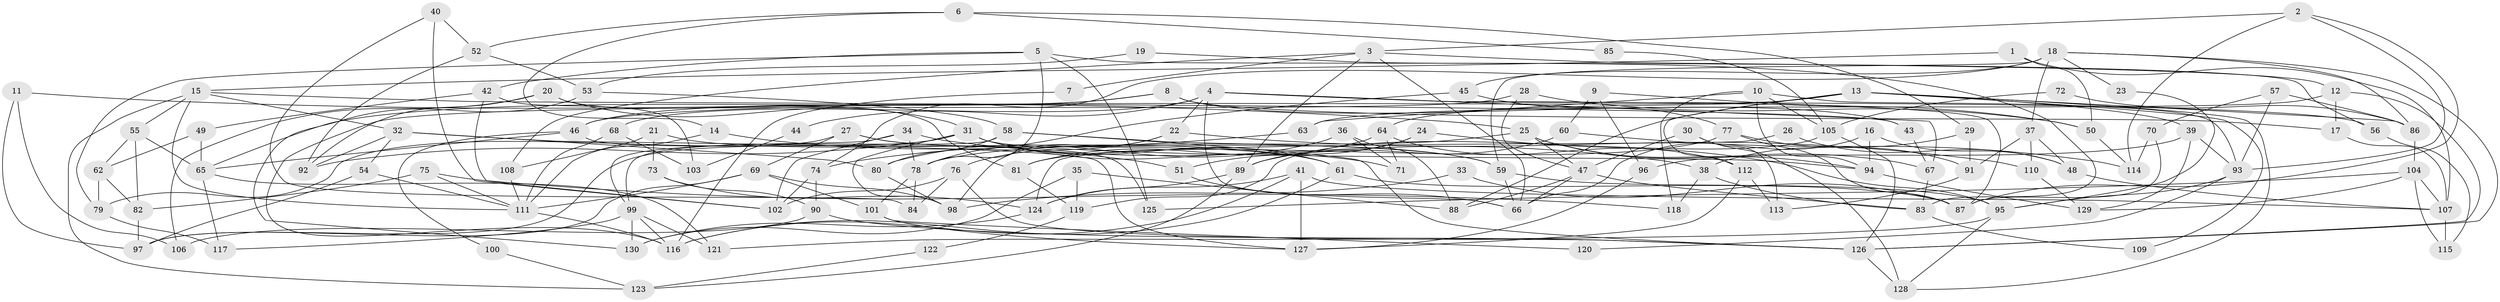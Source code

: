 // coarse degree distribution, {7: 0.019230769230769232, 4: 0.19230769230769232, 3: 0.19230769230769232, 6: 0.09615384615384616, 5: 0.23076923076923078, 2: 0.09615384615384616, 11: 0.019230769230769232, 10: 0.057692307692307696, 9: 0.057692307692307696, 15: 0.019230769230769232, 8: 0.019230769230769232}
// Generated by graph-tools (version 1.1) at 2025/53/03/04/25 21:53:21]
// undirected, 130 vertices, 260 edges
graph export_dot {
graph [start="1"]
  node [color=gray90,style=filled];
  1;
  2;
  3;
  4;
  5;
  6;
  7;
  8;
  9;
  10;
  11;
  12;
  13;
  14;
  15;
  16;
  17;
  18;
  19;
  20;
  21;
  22;
  23;
  24;
  25;
  26;
  27;
  28;
  29;
  30;
  31;
  32;
  33;
  34;
  35;
  36;
  37;
  38;
  39;
  40;
  41;
  42;
  43;
  44;
  45;
  46;
  47;
  48;
  49;
  50;
  51;
  52;
  53;
  54;
  55;
  56;
  57;
  58;
  59;
  60;
  61;
  62;
  63;
  64;
  65;
  66;
  67;
  68;
  69;
  70;
  71;
  72;
  73;
  74;
  75;
  76;
  77;
  78;
  79;
  80;
  81;
  82;
  83;
  84;
  85;
  86;
  87;
  88;
  89;
  90;
  91;
  92;
  93;
  94;
  95;
  96;
  97;
  98;
  99;
  100;
  101;
  102;
  103;
  104;
  105;
  106;
  107;
  108;
  109;
  110;
  111;
  112;
  113;
  114;
  115;
  116;
  117;
  118;
  119;
  120;
  121;
  122;
  123;
  124;
  125;
  126;
  127;
  128;
  129;
  130;
  1 -- 15;
  1 -- 107;
  1 -- 50;
  2 -- 114;
  2 -- 93;
  2 -- 3;
  2 -- 87;
  3 -- 66;
  3 -- 7;
  3 -- 12;
  3 -- 89;
  3 -- 108;
  4 -- 87;
  4 -- 22;
  4 -- 44;
  4 -- 56;
  4 -- 66;
  4 -- 67;
  4 -- 68;
  5 -- 42;
  5 -- 78;
  5 -- 56;
  5 -- 79;
  5 -- 125;
  6 -- 14;
  6 -- 52;
  6 -- 29;
  6 -- 85;
  7 -- 116;
  8 -- 46;
  8 -- 43;
  8 -- 17;
  8 -- 65;
  9 -- 50;
  9 -- 96;
  9 -- 60;
  10 -- 94;
  10 -- 93;
  10 -- 63;
  10 -- 105;
  10 -- 118;
  11 -- 97;
  11 -- 25;
  11 -- 106;
  12 -- 126;
  12 -- 17;
  12 -- 63;
  13 -- 128;
  13 -- 112;
  13 -- 39;
  13 -- 46;
  13 -- 64;
  13 -- 86;
  13 -- 88;
  13 -- 109;
  14 -- 51;
  14 -- 111;
  15 -- 55;
  15 -- 111;
  15 -- 32;
  15 -- 43;
  15 -- 123;
  16 -- 48;
  16 -- 66;
  16 -- 94;
  17 -- 107;
  18 -- 86;
  18 -- 126;
  18 -- 23;
  18 -- 37;
  18 -- 45;
  18 -- 59;
  18 -- 74;
  19 -- 83;
  19 -- 53;
  20 -- 81;
  20 -- 31;
  20 -- 92;
  20 -- 106;
  21 -- 73;
  21 -- 61;
  21 -- 108;
  22 -- 98;
  22 -- 110;
  22 -- 76;
  23 -- 95;
  24 -- 95;
  24 -- 89;
  24 -- 51;
  25 -- 47;
  25 -- 78;
  25 -- 67;
  25 -- 94;
  26 -- 48;
  26 -- 124;
  27 -- 59;
  27 -- 61;
  27 -- 69;
  27 -- 79;
  28 -- 47;
  28 -- 116;
  28 -- 50;
  29 -- 91;
  29 -- 38;
  30 -- 47;
  30 -- 128;
  30 -- 113;
  31 -- 94;
  31 -- 97;
  31 -- 61;
  31 -- 71;
  31 -- 92;
  31 -- 98;
  32 -- 92;
  32 -- 54;
  32 -- 80;
  32 -- 127;
  33 -- 98;
  33 -- 87;
  34 -- 102;
  34 -- 99;
  34 -- 38;
  34 -- 78;
  35 -- 119;
  35 -- 130;
  35 -- 88;
  36 -- 88;
  36 -- 80;
  36 -- 71;
  37 -- 91;
  37 -- 48;
  37 -- 110;
  38 -- 83;
  38 -- 118;
  39 -- 129;
  39 -- 93;
  39 -- 96;
  40 -- 102;
  40 -- 84;
  40 -- 52;
  41 -- 116;
  41 -- 107;
  41 -- 124;
  41 -- 127;
  42 -- 102;
  42 -- 49;
  42 -- 103;
  43 -- 67;
  44 -- 103;
  45 -- 78;
  45 -- 77;
  46 -- 65;
  46 -- 100;
  46 -- 125;
  47 -- 88;
  47 -- 83;
  47 -- 66;
  48 -- 107;
  49 -- 62;
  49 -- 65;
  50 -- 114;
  51 -- 66;
  52 -- 92;
  52 -- 53;
  53 -- 58;
  53 -- 130;
  54 -- 111;
  54 -- 97;
  55 -- 65;
  55 -- 62;
  55 -- 82;
  56 -- 115;
  57 -- 93;
  57 -- 86;
  57 -- 70;
  58 -- 80;
  58 -- 59;
  58 -- 99;
  58 -- 126;
  59 -- 66;
  59 -- 95;
  60 -- 114;
  60 -- 89;
  61 -- 116;
  61 -- 87;
  62 -- 79;
  62 -- 82;
  63 -- 74;
  64 -- 71;
  64 -- 81;
  64 -- 112;
  65 -- 117;
  65 -- 121;
  67 -- 83;
  68 -- 111;
  68 -- 103;
  69 -- 111;
  69 -- 97;
  69 -- 98;
  69 -- 101;
  70 -- 87;
  70 -- 114;
  72 -- 86;
  72 -- 105;
  73 -- 90;
  73 -- 124;
  74 -- 90;
  74 -- 102;
  75 -- 82;
  75 -- 118;
  75 -- 111;
  76 -- 126;
  76 -- 84;
  76 -- 102;
  77 -- 87;
  77 -- 81;
  77 -- 91;
  78 -- 101;
  78 -- 84;
  79 -- 117;
  80 -- 98;
  81 -- 119;
  82 -- 97;
  83 -- 109;
  85 -- 105;
  86 -- 104;
  89 -- 123;
  89 -- 124;
  90 -- 106;
  90 -- 126;
  91 -- 113;
  93 -- 95;
  93 -- 120;
  94 -- 129;
  95 -- 121;
  95 -- 128;
  96 -- 127;
  99 -- 130;
  99 -- 116;
  99 -- 117;
  99 -- 121;
  100 -- 123;
  101 -- 127;
  101 -- 120;
  104 -- 125;
  104 -- 107;
  104 -- 115;
  104 -- 129;
  105 -- 126;
  105 -- 119;
  107 -- 115;
  108 -- 111;
  110 -- 129;
  111 -- 116;
  112 -- 127;
  112 -- 113;
  119 -- 122;
  122 -- 123;
  124 -- 130;
  126 -- 128;
}
